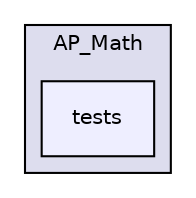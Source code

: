 digraph "libraries/AP_Math/tests" {
  compound=true
  node [ fontsize="10", fontname="Helvetica"];
  edge [ labelfontsize="10", labelfontname="Helvetica"];
  subgraph clusterdir_93fb9127672489656ce87df72f6e986d {
    graph [ bgcolor="#ddddee", pencolor="black", label="AP_Math" fontname="Helvetica", fontsize="10", URL="dir_93fb9127672489656ce87df72f6e986d.html"]
  dir_e3c2a39229e98a890d8763f223388803 [shape=box, label="tests", style="filled", fillcolor="#eeeeff", pencolor="black", URL="dir_e3c2a39229e98a890d8763f223388803.html"];
  }
}
